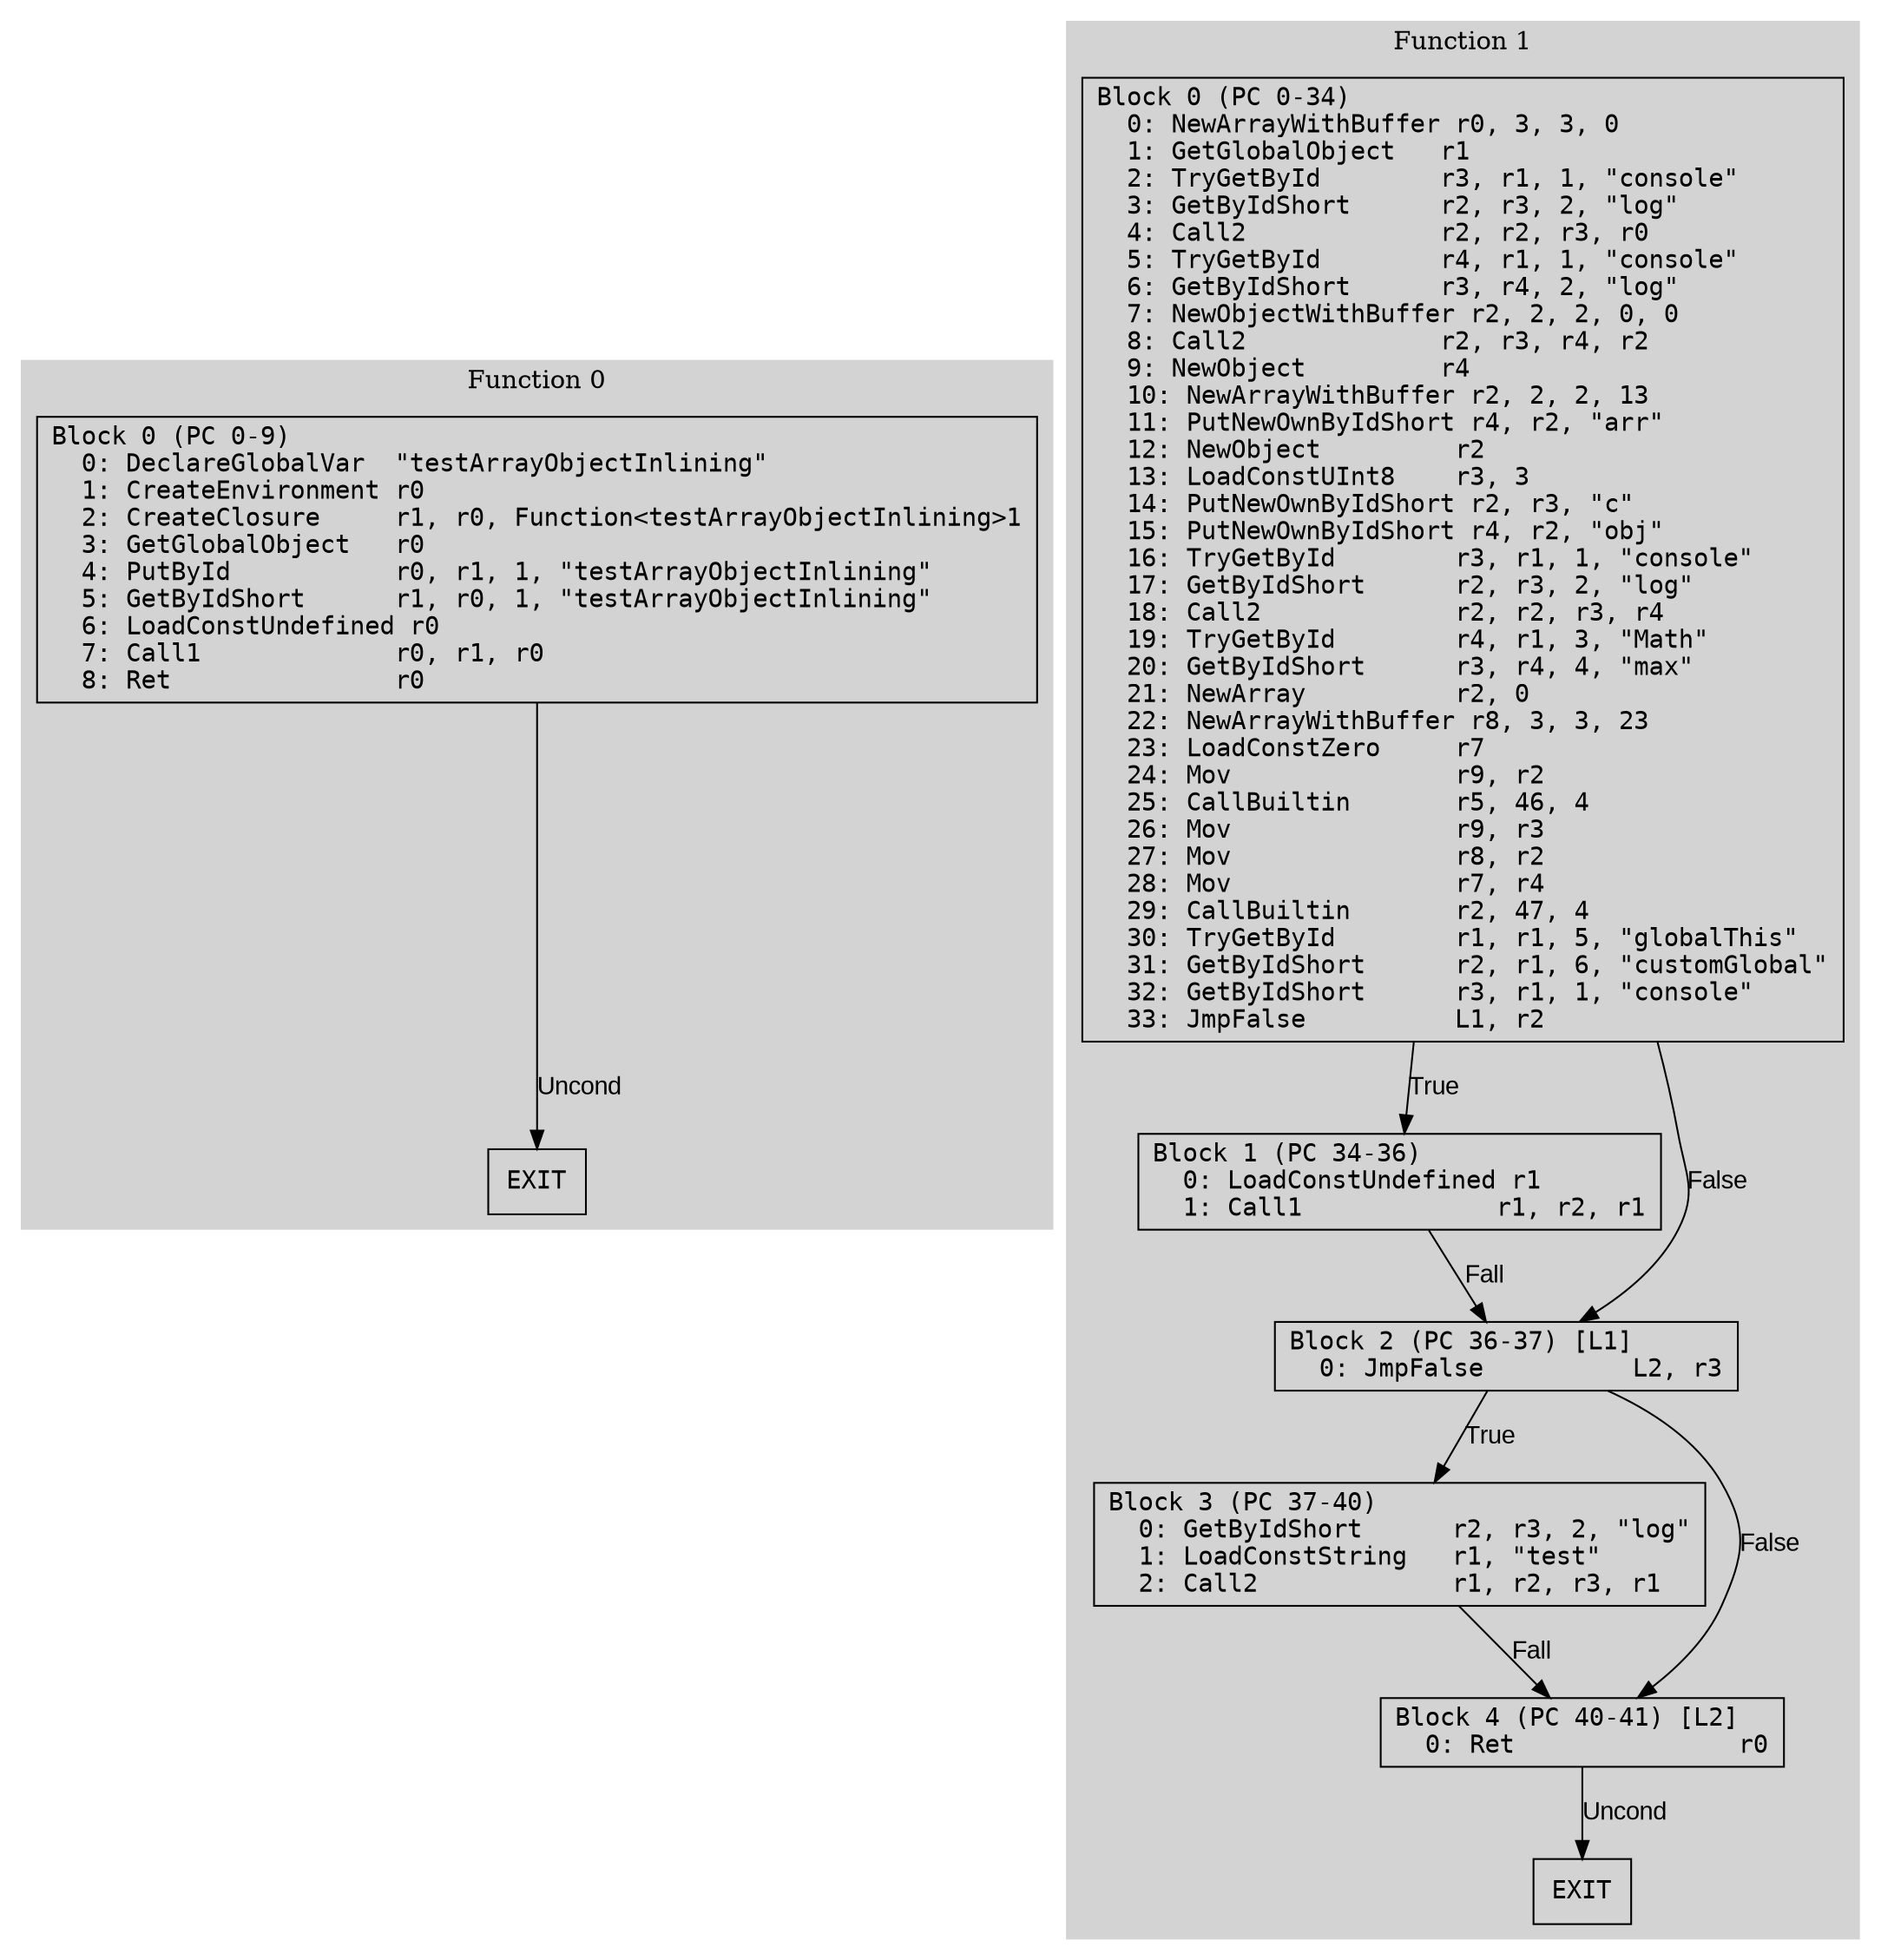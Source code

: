 // CFG analysis for test_array_object_inline
// Generated from data/test_array_object_inline.hbc

digraph {
  rankdir=TB;
  node [shape=box, fontname="monospace"];

  subgraph cluster_function_0 {
    label = "Function 0";
    style = filled;
    color = lightgrey;

    edge [fontname="Arial"];

    f0_n0 [ label = "Block 0 (PC 0-9)\l  0: DeclareGlobalVar  \"testArrayObjectInlining\"\l  1: CreateEnvironment r0\l  2: CreateClosure     r1, r0, Function<testArrayObjectInlining>1\l  3: GetGlobalObject   r0\l  4: PutById           r0, r1, 1, \"testArrayObjectInlining\"\l  5: GetByIdShort      r1, r0, 1, \"testArrayObjectInlining\"\l  6: LoadConstUndefined r0\l  7: Call1             r0, r1, r0\l  8: Ret               r0\l" ]
    f0_n1 [ label = "EXIT" ]

    f0_n0 -> f0_n1 [label="Uncond"]
  }

  subgraph cluster_function_1 {
    label = "Function 1";
    style = filled;
    color = lightgrey;

    edge [fontname="Arial"];

    f1_n0 [ label = "Block 0 (PC 0-34)\l  0: NewArrayWithBuffer r0, 3, 3, 0\l  1: GetGlobalObject   r1\l  2: TryGetById        r3, r1, 1, \"console\"\l  3: GetByIdShort      r2, r3, 2, \"log\"\l  4: Call2             r2, r2, r3, r0\l  5: TryGetById        r4, r1, 1, \"console\"\l  6: GetByIdShort      r3, r4, 2, \"log\"\l  7: NewObjectWithBuffer r2, 2, 2, 0, 0\l  8: Call2             r2, r3, r4, r2\l  9: NewObject         r4\l  10: NewArrayWithBuffer r2, 2, 2, 13\l  11: PutNewOwnByIdShort r4, r2, \"arr\"\l  12: NewObject         r2\l  13: LoadConstUInt8    r3, 3\l  14: PutNewOwnByIdShort r2, r3, \"c\"\l  15: PutNewOwnByIdShort r4, r2, \"obj\"\l  16: TryGetById        r3, r1, 1, \"console\"\l  17: GetByIdShort      r2, r3, 2, \"log\"\l  18: Call2             r2, r2, r3, r4\l  19: TryGetById        r4, r1, 3, \"Math\"\l  20: GetByIdShort      r3, r4, 4, \"max\"\l  21: NewArray          r2, 0\l  22: NewArrayWithBuffer r8, 3, 3, 23\l  23: LoadConstZero     r7\l  24: Mov               r9, r2\l  25: CallBuiltin       r5, 46, 4\l  26: Mov               r9, r3\l  27: Mov               r8, r2\l  28: Mov               r7, r4\l  29: CallBuiltin       r2, 47, 4\l  30: TryGetById        r1, r1, 5, \"globalThis\"\l  31: GetByIdShort      r2, r1, 6, \"customGlobal\"\l  32: GetByIdShort      r3, r1, 1, \"console\"\l  33: JmpFalse          L1, r2\l" ]
    f1_n1 [ label = "Block 1 (PC 34-36)\l  0: LoadConstUndefined r1\l  1: Call1             r1, r2, r1\l" ]
    f1_n2 [ label = "Block 2 (PC 36-37) [L1]\l  0: JmpFalse          L2, r3\l" ]
    f1_n3 [ label = "Block 3 (PC 37-40)\l  0: GetByIdShort      r2, r3, 2, \"log\"\l  1: LoadConstString   r1, \"test\"\l  2: Call2             r1, r2, r3, r1\l" ]
    f1_n4 [ label = "Block 4 (PC 40-41) [L2]\l  0: Ret               r0\l" ]
    f1_n5 [ label = "EXIT" ]

    f1_n0 -> f1_n2 [label="False"]
    f1_n0 -> f1_n1 [label="True"]
    f1_n1 -> f1_n2 [label="Fall"]
    f1_n2 -> f1_n4 [label="False"]
    f1_n2 -> f1_n3 [label="True"]
    f1_n3 -> f1_n4 [label="Fall"]
    f1_n4 -> f1_n5 [label="Uncond"]
  }

}
